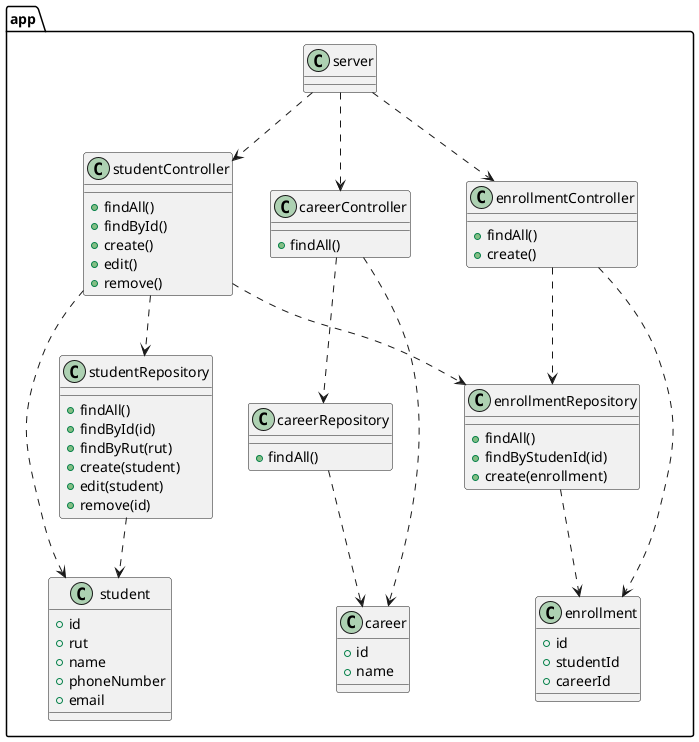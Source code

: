 @startuml

package app {

    server ..> studentController
    server ..> careerController
    server ..> enrollmentController

    studentController : + findAll()
    studentController : + findById()
    studentController : + create()
    studentController : + edit()
    studentController : + remove()
    studentController ..> student
    studentController ..> studentRepository
    studentController ..> enrollmentRepository

    studentRepository : + findAll()
    studentRepository : + findById(id)
    studentRepository : + findByRut(rut)
    studentRepository : + create(student)
    studentRepository : + edit(student)
    studentRepository : + remove(id)
    studentRepository ..> student

    enrollmentController : + findAll()
    enrollmentController : + create()
    enrollmentController ..> enrollmentRepository
    enrollmentController ..> enrollment

    enrollmentRepository : + findAll()
    enrollmentRepository : + findByStudenId(id)
    enrollmentRepository : + create(enrollment)
    enrollmentRepository ..> enrollment

    careerController : + findAll()
    careerController ..> careerRepository
    careerController ..> career

    careerRepository : + findAll()
    careerRepository ..> career

    student : + id
    student : + rut
    student : + name
    student : + phoneNumber
    student : + email

    career : + id
    career : + name

    enrollment : + id
    enrollment : + studentId
    enrollment : + careerId
}

@enduml